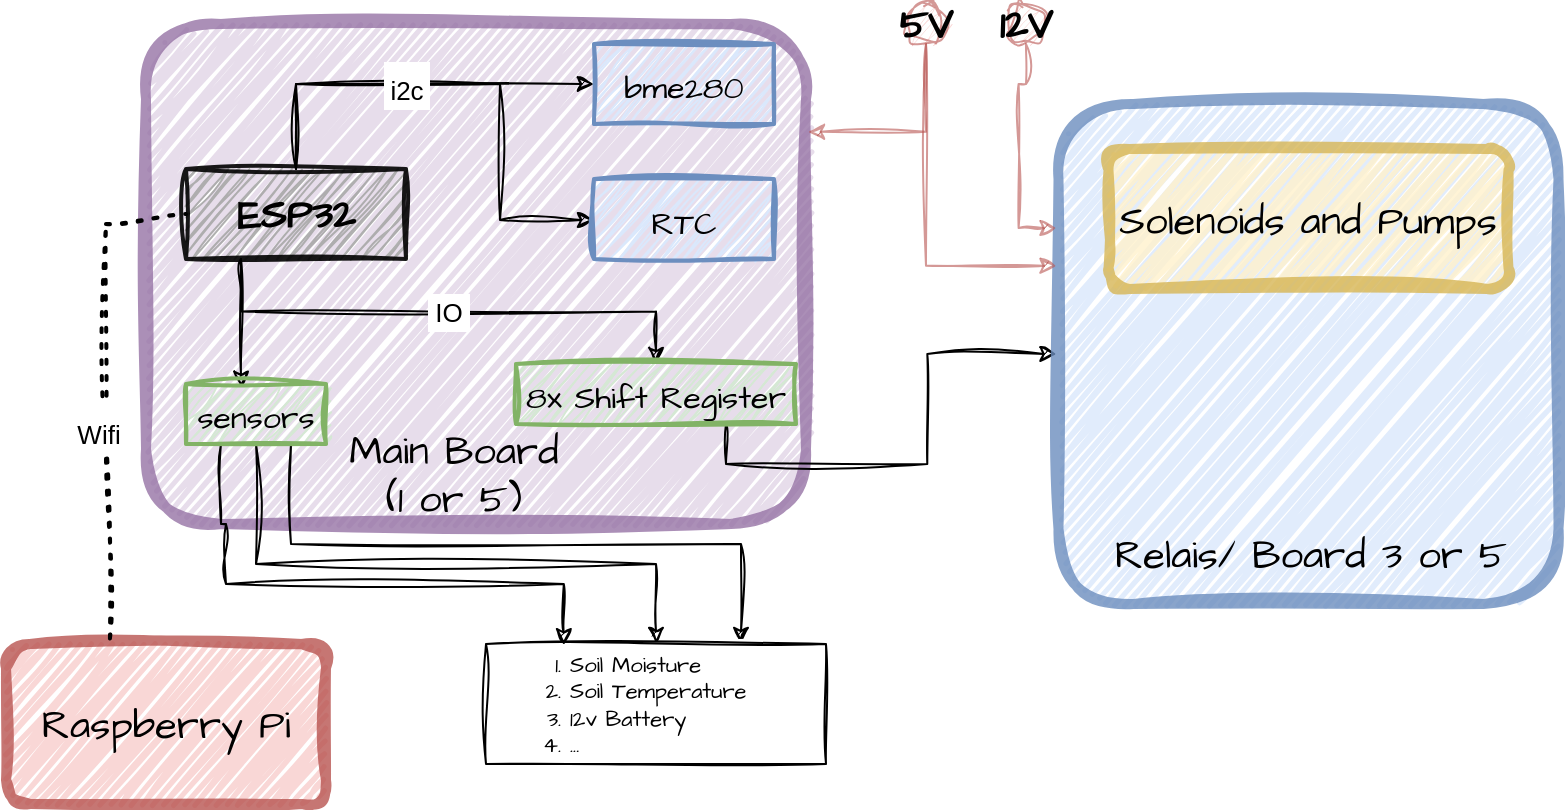 <mxfile version="24.2.0" type="device">
  <diagram name="Seite-1" id="3s1ToQZ2nsnDo8PqGFqc">
    <mxGraphModel dx="917" dy="788" grid="1" gridSize="10" guides="1" tooltips="1" connect="1" arrows="1" fold="1" page="1" pageScale="1" pageWidth="827" pageHeight="1169" math="0" shadow="0">
      <root>
        <mxCell id="0" />
        <mxCell id="1" parent="0" />
        <mxCell id="Vm1JU73PjJUHB3CntX3w-1" value="&lt;div style=&quot;&quot;&gt;&lt;br&gt;&lt;/div&gt;" style="rounded=1;whiteSpace=wrap;html=1;sketch=1;hachureGap=4;jiggle=2;curveFitting=1;fontFamily=Architects Daughter;fontSource=https%3A%2F%2Ffonts.googleapis.com%2Fcss%3Ffamily%3DArchitects%2BDaughter;fontSize=20;align=center;fillColor=#e1d5e7;strokeColor=#9673a6;perimeterSpacing=1;strokeWidth=5;opacity=80;shadow=0;" parent="1" vertex="1">
          <mxGeometry x="100" y="120" width="330" height="250" as="geometry" />
        </mxCell>
        <mxCell id="Vm1JU73PjJUHB3CntX3w-15" value="" style="edgeStyle=orthogonalEdgeStyle;rounded=0;sketch=1;hachureGap=4;jiggle=2;curveFitting=1;orthogonalLoop=1;jettySize=auto;html=1;exitX=0.25;exitY=1;exitDx=0;exitDy=0;entryX=0.393;entryY=0.062;entryDx=0;entryDy=0;entryPerimeter=0;fontFamily=Architects Daughter;fontSource=https%3A%2F%2Ffonts.googleapis.com%2Fcss%3Ffamily%3DArchitects%2BDaughter;fontSize=16;" parent="1" source="Vm1JU73PjJUHB3CntX3w-2" target="Vm1JU73PjJUHB3CntX3w-14" edge="1">
          <mxGeometry relative="1" as="geometry" />
        </mxCell>
        <mxCell id="Vm1JU73PjJUHB3CntX3w-18" value="&lt;font face=&quot;Helvetica&quot; style=&quot;font-size: 13px;&quot;&gt;&amp;nbsp;IO&amp;nbsp;&lt;/font&gt;" style="edgeStyle=orthogonalEdgeStyle;rounded=0;sketch=1;hachureGap=4;jiggle=2;curveFitting=1;orthogonalLoop=1;jettySize=auto;html=1;exitX=0.25;exitY=1;exitDx=0;exitDy=0;entryX=0.5;entryY=0;entryDx=0;entryDy=0;fontFamily=Architects Daughter;fontSource=https%3A%2F%2Ffonts.googleapis.com%2Fcss%3Ffamily%3DArchitects%2BDaughter;fontSize=16;" parent="1" source="Vm1JU73PjJUHB3CntX3w-2" target="Vm1JU73PjJUHB3CntX3w-16" edge="1">
          <mxGeometry relative="1" as="geometry" />
        </mxCell>
        <mxCell id="Vm1JU73PjJUHB3CntX3w-42" style="edgeStyle=orthogonalEdgeStyle;rounded=0;sketch=1;hachureGap=4;jiggle=2;curveFitting=1;orthogonalLoop=1;jettySize=auto;html=1;exitX=0.5;exitY=0;exitDx=0;exitDy=0;entryX=0;entryY=0.5;entryDx=0;entryDy=0;fontFamily=Architects Daughter;fontSource=https%3A%2F%2Ffonts.googleapis.com%2Fcss%3Ffamily%3DArchitects%2BDaughter;fontSize=16;" parent="1" source="Vm1JU73PjJUHB3CntX3w-2" target="Vm1JU73PjJUHB3CntX3w-4" edge="1">
          <mxGeometry relative="1" as="geometry" />
        </mxCell>
        <mxCell id="Vm1JU73PjJUHB3CntX3w-43" style="edgeStyle=orthogonalEdgeStyle;rounded=0;sketch=1;hachureGap=4;jiggle=2;curveFitting=1;orthogonalLoop=1;jettySize=auto;html=1;exitX=0.5;exitY=0;exitDx=0;exitDy=0;fontFamily=Architects Daughter;fontSource=https%3A%2F%2Ffonts.googleapis.com%2Fcss%3Ffamily%3DArchitects%2BDaughter;fontSize=16;" parent="1" source="Vm1JU73PjJUHB3CntX3w-2" target="Vm1JU73PjJUHB3CntX3w-5" edge="1">
          <mxGeometry relative="1" as="geometry">
            <Array as="points">
              <mxPoint x="175" y="150" />
              <mxPoint x="277" y="150" />
              <mxPoint x="277" y="218" />
            </Array>
          </mxGeometry>
        </mxCell>
        <mxCell id="Vm1JU73PjJUHB3CntX3w-44" value="&lt;font style=&quot;font-size: 13px;&quot;&gt;&amp;nbsp;i2c&amp;nbsp;&lt;/font&gt;" style="edgeLabel;html=1;align=center;verticalAlign=middle;resizable=0;points=[];fontSize=20;fontFamily=Helvetica;labelBackgroundColor=#FFFFFF;" parent="Vm1JU73PjJUHB3CntX3w-43" vertex="1" connectable="0">
          <mxGeometry x="-0.31" y="-4" relative="1" as="geometry">
            <mxPoint x="8" y="-4" as="offset" />
          </mxGeometry>
        </mxCell>
        <mxCell id="Vm1JU73PjJUHB3CntX3w-2" value="&lt;b&gt;ESP32&lt;/b&gt;" style="rounded=0;whiteSpace=wrap;html=1;sketch=1;hachureGap=4;jiggle=2;curveFitting=1;fontFamily=Architects Daughter;fontSource=https%3A%2F%2Ffonts.googleapis.com%2Fcss%3Ffamily%3DArchitects%2BDaughter;fontSize=20;fillColor=#A8A8A8;strokeWidth=2;opacity=90;" parent="1" vertex="1">
          <mxGeometry x="120" y="192.5" width="110" height="45" as="geometry" />
        </mxCell>
        <mxCell id="Vm1JU73PjJUHB3CntX3w-3" value="Main Board&lt;br&gt;(1 or 5)" style="text;html=1;strokeColor=none;fillColor=none;align=center;verticalAlign=middle;whiteSpace=wrap;rounded=0;fontSize=20;fontFamily=Architects Daughter;" parent="1" vertex="1">
          <mxGeometry x="184" y="330" width="140" height="30" as="geometry" />
        </mxCell>
        <mxCell id="Vm1JU73PjJUHB3CntX3w-4" value="&lt;font style=&quot;font-size: 16px;&quot;&gt;bme280&lt;/font&gt;" style="rounded=0;whiteSpace=wrap;html=1;sketch=1;hachureGap=4;jiggle=2;curveFitting=1;fontFamily=Architects Daughter;fontSource=https%3A%2F%2Ffonts.googleapis.com%2Fcss%3Ffamily%3DArchitects%2BDaughter;fontSize=20;fillColor=#dae8fc;strokeColor=#6c8ebf;strokeWidth=2;" parent="1" vertex="1">
          <mxGeometry x="324" y="130" width="90" height="40" as="geometry" />
        </mxCell>
        <mxCell id="Vm1JU73PjJUHB3CntX3w-5" value="&lt;font style=&quot;font-size: 16px;&quot;&gt;RTC&lt;/font&gt;" style="rounded=0;whiteSpace=wrap;html=1;sketch=1;hachureGap=4;jiggle=2;curveFitting=1;fontFamily=Architects Daughter;fontSource=https://fonts.googleapis.com/css?family=Architects+Daughter;fontSize=20;fillColor=#dae8fc;strokeColor=#6c8ebf;strokeWidth=2;" parent="1" vertex="1">
          <mxGeometry x="324" y="197.5" width="90" height="40" as="geometry" />
        </mxCell>
        <mxCell id="Vm1JU73PjJUHB3CntX3w-25" style="edgeStyle=orthogonalEdgeStyle;rounded=0;sketch=1;hachureGap=4;jiggle=2;curveFitting=1;orthogonalLoop=1;jettySize=auto;html=1;exitX=0.25;exitY=1;exitDx=0;exitDy=0;entryX=0.229;entryY=0.01;entryDx=0;entryDy=0;entryPerimeter=0;fontFamily=Architects Daughter;fontSource=https%3A%2F%2Ffonts.googleapis.com%2Fcss%3Ffamily%3DArchitects%2BDaughter;fontSize=16;" parent="1" source="Vm1JU73PjJUHB3CntX3w-14" target="Vm1JU73PjJUHB3CntX3w-24" edge="1">
          <mxGeometry relative="1" as="geometry">
            <Array as="points">
              <mxPoint x="138" y="370" />
              <mxPoint x="140" y="370" />
              <mxPoint x="140" y="400" />
              <mxPoint x="309" y="400" />
            </Array>
          </mxGeometry>
        </mxCell>
        <mxCell id="Vm1JU73PjJUHB3CntX3w-26" style="edgeStyle=orthogonalEdgeStyle;rounded=0;sketch=1;hachureGap=4;jiggle=2;curveFitting=1;orthogonalLoop=1;jettySize=auto;html=1;exitX=0.5;exitY=1;exitDx=0;exitDy=0;entryX=0.5;entryY=0;entryDx=0;entryDy=0;fontFamily=Architects Daughter;fontSource=https%3A%2F%2Ffonts.googleapis.com%2Fcss%3Ffamily%3DArchitects%2BDaughter;fontSize=16;" parent="1" source="Vm1JU73PjJUHB3CntX3w-14" target="Vm1JU73PjJUHB3CntX3w-24" edge="1">
          <mxGeometry relative="1" as="geometry">
            <Array as="points">
              <mxPoint x="155" y="390" />
              <mxPoint x="355" y="390" />
            </Array>
          </mxGeometry>
        </mxCell>
        <mxCell id="Vm1JU73PjJUHB3CntX3w-27" style="edgeStyle=orthogonalEdgeStyle;rounded=0;sketch=1;hachureGap=4;jiggle=2;curveFitting=1;orthogonalLoop=1;jettySize=auto;html=1;exitX=0.75;exitY=1;exitDx=0;exitDy=0;entryX=0.75;entryY=0;entryDx=0;entryDy=0;fontFamily=Architects Daughter;fontSource=https%3A%2F%2Ffonts.googleapis.com%2Fcss%3Ffamily%3DArchitects%2BDaughter;fontSize=16;" parent="1" source="Vm1JU73PjJUHB3CntX3w-14" target="Vm1JU73PjJUHB3CntX3w-24" edge="1">
          <mxGeometry relative="1" as="geometry">
            <Array as="points">
              <mxPoint x="173" y="380" />
              <mxPoint x="398" y="380" />
            </Array>
          </mxGeometry>
        </mxCell>
        <mxCell id="Vm1JU73PjJUHB3CntX3w-14" value="&lt;font style=&quot;font-size: 16px;&quot;&gt;sensors&lt;/font&gt;" style="rounded=0;whiteSpace=wrap;html=1;sketch=1;hachureGap=4;jiggle=2;curveFitting=1;fontFamily=Architects Daughter;fontSource=https://fonts.googleapis.com/css?family=Architects+Daughter;fontSize=20;fillColor=#d5e8d4;strokeColor=#82b366;strokeWidth=2;" parent="1" vertex="1">
          <mxGeometry x="120" y="300" width="70" height="30" as="geometry" />
        </mxCell>
        <mxCell id="Vm1JU73PjJUHB3CntX3w-40" style="edgeStyle=orthogonalEdgeStyle;rounded=0;sketch=1;hachureGap=4;jiggle=2;curveFitting=1;orthogonalLoop=1;jettySize=auto;html=1;exitX=0.75;exitY=1;exitDx=0;exitDy=0;entryX=0;entryY=0.5;entryDx=0;entryDy=0;fontFamily=Architects Daughter;fontSource=https%3A%2F%2Ffonts.googleapis.com%2Fcss%3Ffamily%3DArchitects%2BDaughter;fontSize=16;" parent="1" source="Vm1JU73PjJUHB3CntX3w-16" target="Vm1JU73PjJUHB3CntX3w-30" edge="1">
          <mxGeometry relative="1" as="geometry" />
        </mxCell>
        <mxCell id="Vm1JU73PjJUHB3CntX3w-16" value="&lt;font style=&quot;font-size: 16px;&quot;&gt;8x Shift Register&lt;/font&gt;" style="rounded=0;whiteSpace=wrap;html=1;sketch=1;hachureGap=4;jiggle=2;curveFitting=1;fontFamily=Architects Daughter;fontSource=https://fonts.googleapis.com/css?family=Architects+Daughter;fontSize=20;fillColor=#d5e8d4;strokeColor=#82b366;strokeWidth=2;" parent="1" vertex="1">
          <mxGeometry x="285" y="290" width="140" height="30" as="geometry" />
        </mxCell>
        <mxCell id="Vm1JU73PjJUHB3CntX3w-24" value="&lt;ol style=&quot;font-size: 11px;&quot;&gt;&lt;li&gt;Soil Moisture&lt;br&gt;&lt;/li&gt;&lt;li&gt;Soil Temperature&lt;/li&gt;&lt;li&gt;12v Battery&lt;br&gt;&lt;/li&gt;&lt;li&gt;...&lt;/li&gt;&lt;/ol&gt;" style="rounded=0;whiteSpace=wrap;html=1;sketch=1;hachureGap=4;jiggle=2;curveFitting=1;fontFamily=Architects Daughter;fontSource=https%3A%2F%2Ffonts.googleapis.com%2Fcss%3Ffamily%3DArchitects%2BDaughter;fontSize=20;align=left;" parent="1" vertex="1">
          <mxGeometry x="270" y="430" width="170" height="60" as="geometry" />
        </mxCell>
        <mxCell id="Vm1JU73PjJUHB3CntX3w-28" value="&lt;div style=&quot;&quot;&gt;Raspberry Pi&lt;/div&gt;" style="rounded=1;whiteSpace=wrap;html=1;sketch=1;hachureGap=4;jiggle=2;curveFitting=1;fontFamily=Architects Daughter;fontSource=https%3A%2F%2Ffonts.googleapis.com%2Fcss%3Ffamily%3DArchitects%2BDaughter;fontSize=20;align=center;fillColor=#f8cecc;strokeColor=#b85450;perimeterSpacing=1;strokeWidth=5;opacity=80;shadow=0;" parent="1" vertex="1">
          <mxGeometry x="30" y="430" width="160" height="80" as="geometry" />
        </mxCell>
        <mxCell id="Vm1JU73PjJUHB3CntX3w-29" value="" style="endArrow=none;dashed=1;html=1;dashPattern=1 3;strokeWidth=2;rounded=0;sketch=1;hachureGap=4;jiggle=2;curveFitting=1;fontFamily=Architects Daughter;fontSource=https%3A%2F%2Ffonts.googleapis.com%2Fcss%3Ffamily%3DArchitects%2BDaughter;fontSize=16;entryX=0;entryY=0.5;entryDx=0;entryDy=0;exitX=0.327;exitY=-0.021;exitDx=0;exitDy=0;exitPerimeter=0;" parent="1" source="Vm1JU73PjJUHB3CntX3w-28" target="Vm1JU73PjJUHB3CntX3w-2" edge="1">
          <mxGeometry width="50" height="50" relative="1" as="geometry">
            <mxPoint x="80" y="400" as="sourcePoint" />
            <mxPoint x="570" y="320" as="targetPoint" />
            <Array as="points">
              <mxPoint x="80" y="330" />
              <mxPoint x="80" y="220" />
            </Array>
          </mxGeometry>
        </mxCell>
        <mxCell id="Vm1JU73PjJUHB3CntX3w-39" value="&lt;font style=&quot;font-size: 13px;&quot;&gt;Wifi&lt;/font&gt;" style="edgeLabel;html=1;align=center;verticalAlign=middle;resizable=0;points=[];fontSize=20;fontFamily=Helvetica;" parent="Vm1JU73PjJUHB3CntX3w-29" vertex="1" connectable="0">
          <mxGeometry x="-0.147" y="4" relative="1" as="geometry">
            <mxPoint as="offset" />
          </mxGeometry>
        </mxCell>
        <mxCell id="Vm1JU73PjJUHB3CntX3w-30" value="&lt;div style=&quot;&quot;&gt;&lt;br&gt;&lt;/div&gt;" style="rounded=1;whiteSpace=wrap;html=1;sketch=1;hachureGap=4;jiggle=2;curveFitting=1;fontFamily=Architects Daughter;fontSource=https%3A%2F%2Ffonts.googleapis.com%2Fcss%3Ffamily%3DArchitects%2BDaughter;fontSize=20;align=center;fillColor=#dae8fc;strokeColor=#6c8ebf;perimeterSpacing=1;strokeWidth=5;opacity=80;shadow=0;" parent="1" vertex="1">
          <mxGeometry x="556.25" y="160" width="250" height="250" as="geometry" />
        </mxCell>
        <mxCell id="Vm1JU73PjJUHB3CntX3w-31" value="Relais/ Board 3 or 5" style="text;html=1;strokeColor=none;fillColor=none;align=center;verticalAlign=middle;whiteSpace=wrap;rounded=0;fontSize=20;fontFamily=Architects Daughter;" parent="1" vertex="1">
          <mxGeometry x="576" y="370" width="212.5" height="30" as="geometry" />
        </mxCell>
        <mxCell id="Vm1JU73PjJUHB3CntX3w-32" value="&lt;div style=&quot;&quot;&gt;Solenoids and Pumps&lt;/div&gt;" style="rounded=1;whiteSpace=wrap;html=1;sketch=1;hachureGap=4;jiggle=2;curveFitting=1;fontFamily=Architects Daughter;fontSource=https%3A%2F%2Ffonts.googleapis.com%2Fcss%3Ffamily%3DArchitects%2BDaughter;fontSize=20;align=center;fillColor=#fff2cc;strokeColor=#d6b656;perimeterSpacing=1;strokeWidth=5;opacity=80;shadow=0;" parent="1" vertex="1">
          <mxGeometry x="581.25" y="182.5" width="200" height="70" as="geometry" />
        </mxCell>
        <mxCell id="Vm1JU73PjJUHB3CntX3w-35" style="edgeStyle=orthogonalEdgeStyle;rounded=0;sketch=1;hachureGap=4;jiggle=2;curveFitting=1;orthogonalLoop=1;jettySize=auto;html=1;exitX=0.5;exitY=1;exitDx=0;exitDy=0;entryX=1;entryY=0.218;entryDx=0;entryDy=0;entryPerimeter=0;fontFamily=Architects Daughter;fontSource=https%3A%2F%2Ffonts.googleapis.com%2Fcss%3Ffamily%3DArchitects%2BDaughter;fontSize=16;fillColor=#f8cecc;strokeColor=#b85450;opacity=60;" parent="1" source="Vm1JU73PjJUHB3CntX3w-33" target="Vm1JU73PjJUHB3CntX3w-1" edge="1">
          <mxGeometry relative="1" as="geometry" />
        </mxCell>
        <mxCell id="Vm1JU73PjJUHB3CntX3w-37" style="edgeStyle=orthogonalEdgeStyle;rounded=0;sketch=1;hachureGap=4;jiggle=2;curveFitting=1;orthogonalLoop=1;jettySize=auto;html=1;exitX=0.5;exitY=1;exitDx=0;exitDy=0;entryX=0;entryY=0.325;entryDx=0;entryDy=0;fontFamily=Architects Daughter;fontSource=https%3A%2F%2Ffonts.googleapis.com%2Fcss%3Ffamily%3DArchitects%2BDaughter;fontSize=16;fillColor=#f8cecc;strokeColor=#b85450;opacity=60;entryPerimeter=0;" parent="1" source="Vm1JU73PjJUHB3CntX3w-33" target="Vm1JU73PjJUHB3CntX3w-30" edge="1">
          <mxGeometry relative="1" as="geometry" />
        </mxCell>
        <mxCell id="Vm1JU73PjJUHB3CntX3w-33" value="&lt;b&gt;5V&lt;/b&gt;" style="ellipse;whiteSpace=wrap;html=1;aspect=fixed;sketch=1;hachureGap=4;jiggle=2;curveFitting=1;fontFamily=Architects Daughter;fontSource=https%3A%2F%2Ffonts.googleapis.com%2Fcss%3Ffamily%3DArchitects%2BDaughter;fontSize=20;fillColor=#f8cecc;strokeColor=#b85450;opacity=60;" parent="1" vertex="1">
          <mxGeometry x="480" y="110" width="20" height="20" as="geometry" />
        </mxCell>
        <mxCell id="Vm1JU73PjJUHB3CntX3w-36" style="edgeStyle=orthogonalEdgeStyle;rounded=0;sketch=1;hachureGap=4;jiggle=2;curveFitting=1;orthogonalLoop=1;jettySize=auto;html=1;exitX=0.5;exitY=1;exitDx=0;exitDy=0;entryX=0;entryY=0.25;entryDx=0;entryDy=0;fontFamily=Architects Daughter;fontSource=https%3A%2F%2Ffonts.googleapis.com%2Fcss%3Ffamily%3DArchitects%2BDaughter;fontSize=16;fillColor=#f8cecc;strokeColor=#b85450;opacity=60;" parent="1" source="Vm1JU73PjJUHB3CntX3w-34" target="Vm1JU73PjJUHB3CntX3w-30" edge="1">
          <mxGeometry relative="1" as="geometry" />
        </mxCell>
        <mxCell id="Vm1JU73PjJUHB3CntX3w-34" value="&lt;b&gt;12V&lt;/b&gt;" style="ellipse;whiteSpace=wrap;html=1;aspect=fixed;sketch=1;hachureGap=4;jiggle=2;curveFitting=1;fontFamily=Architects Daughter;fontSource=https%3A%2F%2Ffonts.googleapis.com%2Fcss%3Ffamily%3DArchitects%2BDaughter;fontSize=20;fillColor=#f8cecc;strokeColor=#b85450;opacity=60;" parent="1" vertex="1">
          <mxGeometry x="530" y="110" width="20" height="20" as="geometry" />
        </mxCell>
      </root>
    </mxGraphModel>
  </diagram>
</mxfile>
